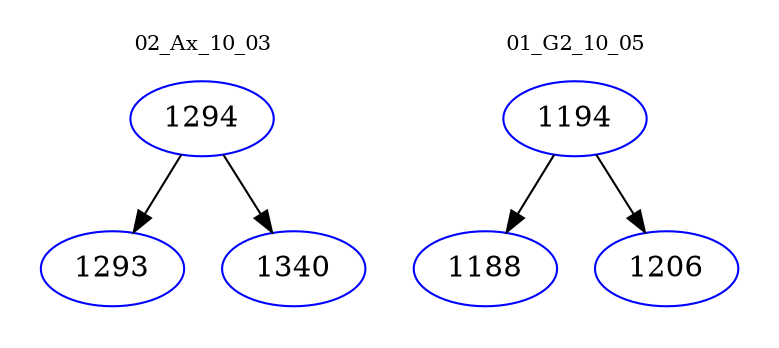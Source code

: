 digraph{
subgraph cluster_0 {
color = white
label = "02_Ax_10_03";
fontsize=10;
T0_1294 [label="1294", color="blue"]
T0_1294 -> T0_1293 [color="black"]
T0_1293 [label="1293", color="blue"]
T0_1294 -> T0_1340 [color="black"]
T0_1340 [label="1340", color="blue"]
}
subgraph cluster_1 {
color = white
label = "01_G2_10_05";
fontsize=10;
T1_1194 [label="1194", color="blue"]
T1_1194 -> T1_1188 [color="black"]
T1_1188 [label="1188", color="blue"]
T1_1194 -> T1_1206 [color="black"]
T1_1206 [label="1206", color="blue"]
}
}
